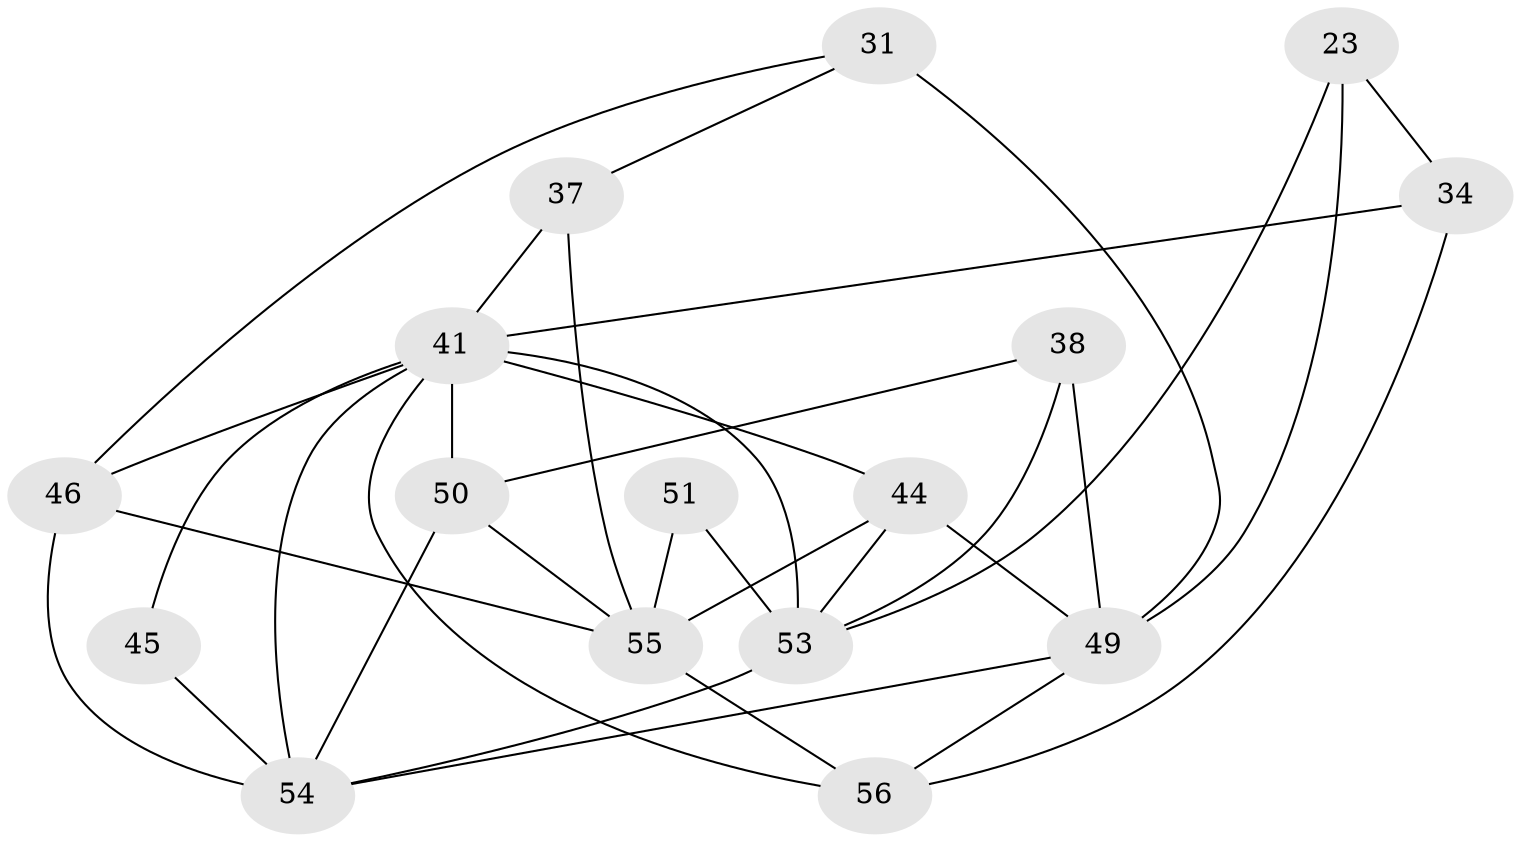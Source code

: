 // original degree distribution, {4: 1.0}
// Generated by graph-tools (version 1.1) at 2025/01/03/04/25 22:01:14]
// undirected, 16 vertices, 34 edges
graph export_dot {
graph [start="1"]
  node [color=gray90,style=filled];
  23;
  31 [super="+7"];
  34;
  37;
  38 [super="+19"];
  41 [super="+36+40"];
  44 [super="+32"];
  45;
  46 [super="+17"];
  49 [super="+21+22+26+28"];
  50 [super="+25"];
  51;
  53 [super="+39+48"];
  54 [super="+33+42"];
  55 [super="+8+47"];
  56 [super="+52"];
  23 -- 34;
  23 -- 49 [weight=2];
  23 -- 53;
  31 -- 46 [weight=2];
  31 -- 49 [weight=3];
  31 -- 37;
  34 -- 56 [weight=2];
  34 -- 41;
  37 -- 55 [weight=2];
  37 -- 41;
  38 -- 50;
  38 -- 53;
  38 -- 49 [weight=4];
  41 -- 46 [weight=2];
  41 -- 45 [weight=2];
  41 -- 53 [weight=4];
  41 -- 44 [weight=5];
  41 -- 50 [weight=4];
  41 -- 54 [weight=2];
  41 -- 56;
  44 -- 55 [weight=3];
  44 -- 49;
  44 -- 53;
  45 -- 54 [weight=2];
  46 -- 55 [weight=2];
  46 -- 54 [weight=2];
  49 -- 54 [weight=4];
  49 -- 56 [weight=2];
  50 -- 55 [weight=2];
  50 -- 54;
  51 -- 55 [weight=2];
  51 -- 53 [weight=2];
  53 -- 54;
  55 -- 56 [weight=3];
}
